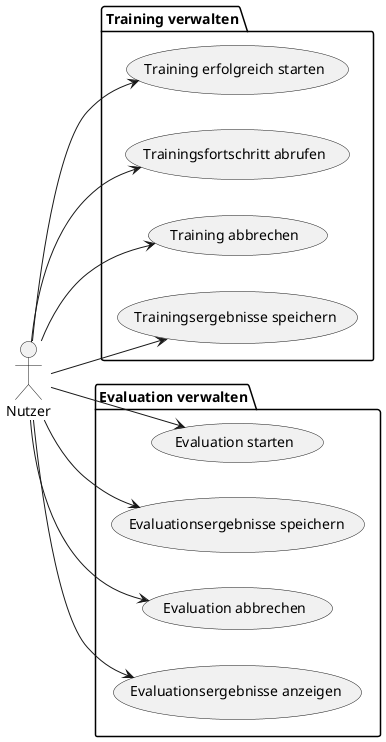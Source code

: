 @startuml use-cases-processes
left to right direction
actor Nutzer

package "Training verwalten" {
    usecase "Training erfolgreich starten" as TrainingStarten
    usecase "Trainingsfortschritt abrufen" as Trainingsfortschritt
    usecase "Training abbrechen" as TrainingAbbrechen
    usecase "Trainingsergebnisse speichern" as TrainingErgebnisseSpeichern
}

package "Evaluation verwalten" {
    usecase "Evaluation starten" as EvaluationStarten
    usecase "Evaluationsergebnisse speichern" as EvaluationErgebnisseSpeichern
    usecase "Evaluation abbrechen" as EvaluationAbbrechen
    usecase "Evaluationsergebnisse anzeigen" as EvaluationErgebnisseAnzeigen
}

Nutzer --> TrainingStarten
Nutzer --> Trainingsfortschritt
Nutzer --> TrainingAbbrechen
Nutzer --> TrainingErgebnisseSpeichern

Nutzer --> EvaluationStarten
Nutzer --> EvaluationErgebnisseSpeichern
Nutzer --> EvaluationAbbrechen
Nutzer --> EvaluationErgebnisseAnzeigen
@enduml
